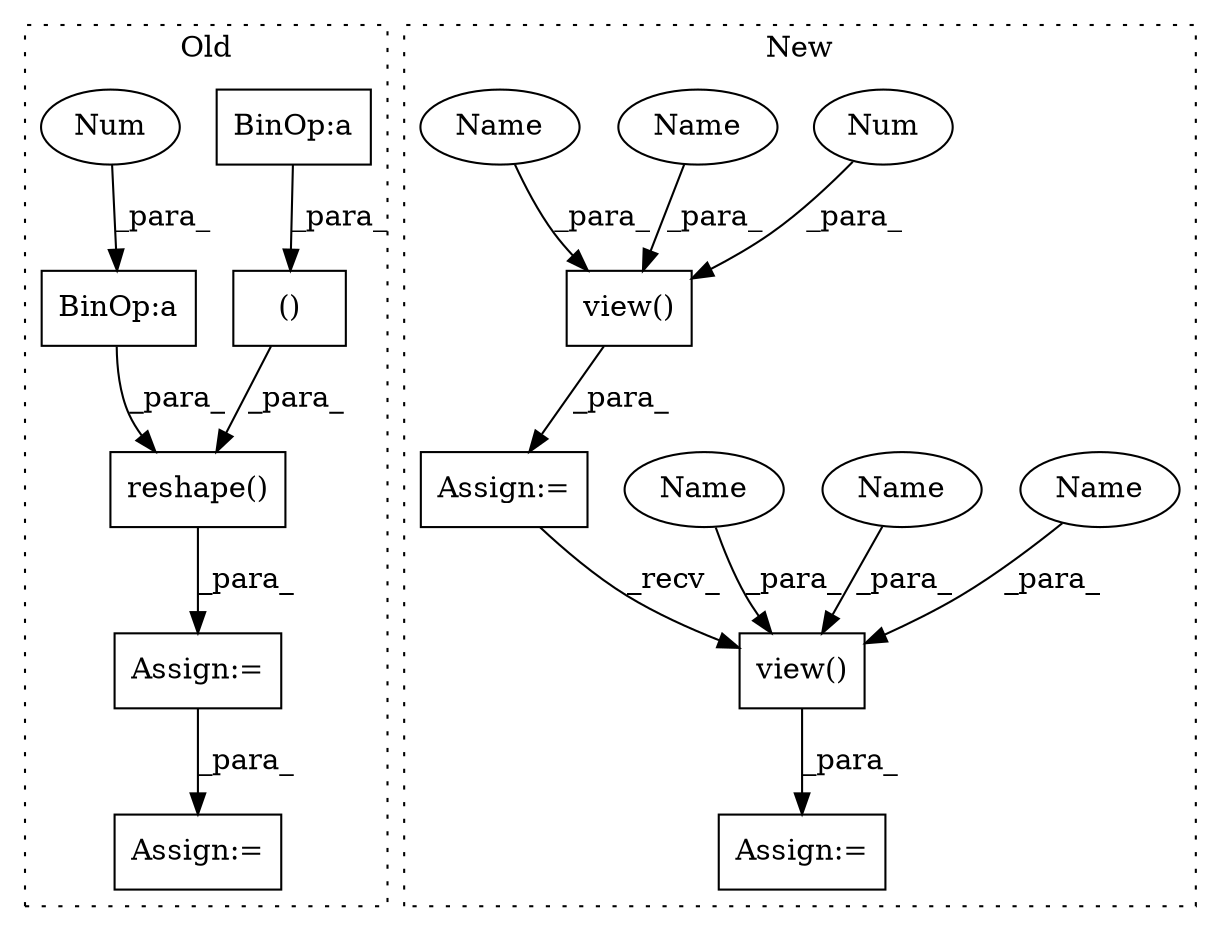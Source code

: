 digraph G {
subgraph cluster0 {
1 [label="reshape()" a="75" s="2056,2083" l="14,1" shape="box"];
4 [label="Assign:=" a="68" s="2112" l="7" shape="box"];
6 [label="Assign:=" a="68" s="2053" l="3" shape="box"];
7 [label="BinOp:a" a="82" s="2075" l="1" shape="box"];
9 [label="()" a="54" s="2077" l="5" shape="box"];
11 [label="BinOp:a" a="82" s="1851" l="1" shape="box"];
12 [label="Num" a="76" s="1852" l="1" shape="ellipse"];
label = "Old";
style="dotted";
}
subgraph cluster1 {
2 [label="view()" a="75" s="2465,2482" l="7,1" shape="box"];
3 [label="Num" a="76" s="2475" l="1" shape="ellipse"];
5 [label="Assign:=" a="68" s="2735" l="3" shape="box"];
8 [label="Assign:=" a="68" s="2462" l="3" shape="box"];
10 [label="view()" a="75" s="2738,2752" l="7,1" shape="box"];
13 [label="Name" a="87" s="2745" l="1" shape="ellipse"];
14 [label="Name" a="87" s="2472" l="1" shape="ellipse"];
15 [label="Name" a="87" s="2748" l="1" shape="ellipse"];
16 [label="Name" a="87" s="2751" l="1" shape="ellipse"];
17 [label="Name" a="87" s="2478" l="1" shape="ellipse"];
label = "New";
style="dotted";
}
1 -> 6 [label="_para_"];
2 -> 8 [label="_para_"];
3 -> 2 [label="_para_"];
6 -> 4 [label="_para_"];
7 -> 9 [label="_para_"];
8 -> 10 [label="_recv_"];
9 -> 1 [label="_para_"];
10 -> 5 [label="_para_"];
11 -> 1 [label="_para_"];
12 -> 11 [label="_para_"];
13 -> 10 [label="_para_"];
14 -> 2 [label="_para_"];
15 -> 10 [label="_para_"];
16 -> 10 [label="_para_"];
17 -> 2 [label="_para_"];
}